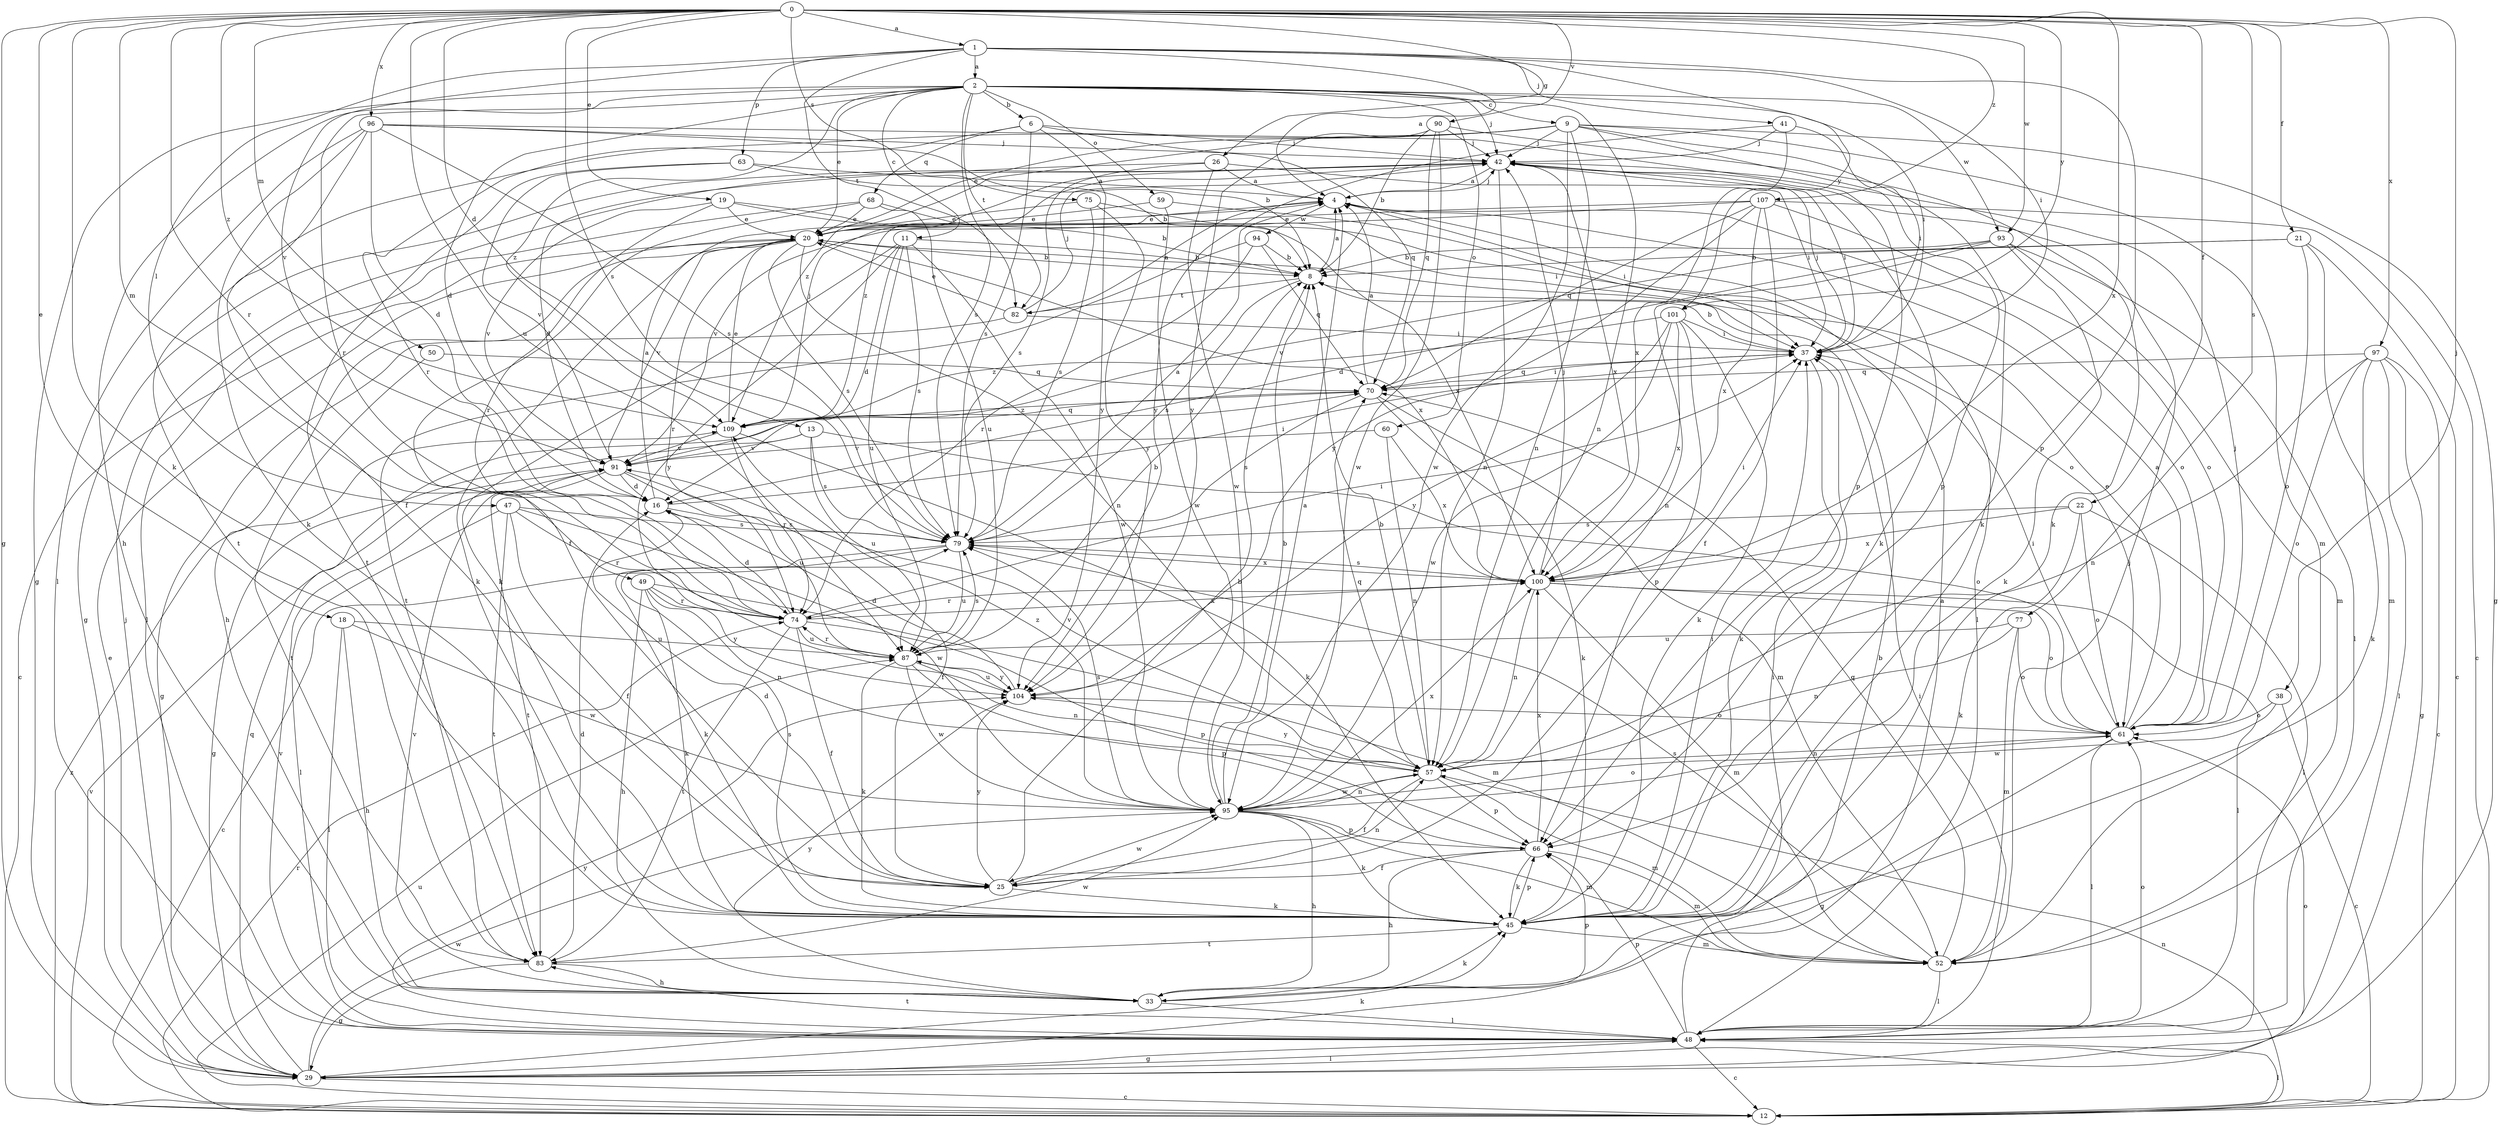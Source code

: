 strict digraph  {
0;
1;
2;
4;
6;
8;
9;
11;
12;
13;
16;
18;
19;
20;
21;
22;
25;
26;
29;
33;
37;
38;
41;
42;
45;
47;
48;
49;
50;
52;
57;
59;
60;
61;
63;
66;
68;
70;
74;
75;
77;
79;
82;
83;
87;
90;
91;
93;
94;
95;
96;
97;
100;
101;
104;
107;
109;
0 -> 1  [label=a];
0 -> 13  [label=d];
0 -> 18  [label=e];
0 -> 19  [label=e];
0 -> 21  [label=f];
0 -> 22  [label=f];
0 -> 26  [label=g];
0 -> 29  [label=g];
0 -> 38  [label=j];
0 -> 45  [label=k];
0 -> 49  [label=m];
0 -> 50  [label=m];
0 -> 74  [label=r];
0 -> 75  [label=s];
0 -> 77  [label=s];
0 -> 79  [label=s];
0 -> 87  [label=u];
0 -> 90  [label=v];
0 -> 93  [label=w];
0 -> 96  [label=x];
0 -> 97  [label=x];
0 -> 100  [label=x];
0 -> 101  [label=y];
0 -> 107  [label=z];
0 -> 109  [label=z];
1 -> 2  [label=a];
1 -> 4  [label=a];
1 -> 37  [label=i];
1 -> 41  [label=j];
1 -> 47  [label=l];
1 -> 63  [label=p];
1 -> 66  [label=p];
1 -> 82  [label=t];
1 -> 91  [label=v];
1 -> 101  [label=y];
2 -> 6  [label=b];
2 -> 9  [label=c];
2 -> 11  [label=c];
2 -> 16  [label=d];
2 -> 20  [label=e];
2 -> 29  [label=g];
2 -> 33  [label=h];
2 -> 37  [label=i];
2 -> 42  [label=j];
2 -> 57  [label=n];
2 -> 59  [label=o];
2 -> 60  [label=o];
2 -> 74  [label=r];
2 -> 79  [label=s];
2 -> 82  [label=t];
2 -> 93  [label=w];
2 -> 109  [label=z];
4 -> 20  [label=e];
4 -> 42  [label=j];
4 -> 48  [label=l];
4 -> 61  [label=o];
4 -> 94  [label=w];
6 -> 42  [label=j];
6 -> 68  [label=q];
6 -> 70  [label=q];
6 -> 74  [label=r];
6 -> 79  [label=s];
6 -> 104  [label=y];
8 -> 4  [label=a];
8 -> 79  [label=s];
8 -> 82  [label=t];
9 -> 20  [label=e];
9 -> 29  [label=g];
9 -> 42  [label=j];
9 -> 45  [label=k];
9 -> 52  [label=m];
9 -> 57  [label=n];
9 -> 66  [label=p];
9 -> 83  [label=t];
9 -> 95  [label=w];
9 -> 109  [label=z];
11 -> 8  [label=b];
11 -> 16  [label=d];
11 -> 45  [label=k];
11 -> 79  [label=s];
11 -> 87  [label=u];
11 -> 95  [label=w];
11 -> 104  [label=y];
12 -> 48  [label=l];
12 -> 57  [label=n];
12 -> 74  [label=r];
12 -> 87  [label=u];
12 -> 91  [label=v];
12 -> 109  [label=z];
13 -> 29  [label=g];
13 -> 61  [label=o];
13 -> 79  [label=s];
13 -> 87  [label=u];
13 -> 91  [label=v];
16 -> 4  [label=a];
16 -> 37  [label=i];
16 -> 79  [label=s];
18 -> 33  [label=h];
18 -> 48  [label=l];
18 -> 87  [label=u];
18 -> 95  [label=w];
19 -> 8  [label=b];
19 -> 20  [label=e];
19 -> 74  [label=r];
19 -> 91  [label=v];
19 -> 100  [label=x];
20 -> 8  [label=b];
20 -> 12  [label=c];
20 -> 33  [label=h];
20 -> 45  [label=k];
20 -> 57  [label=n];
20 -> 74  [label=r];
20 -> 79  [label=s];
20 -> 91  [label=v];
20 -> 100  [label=x];
21 -> 8  [label=b];
21 -> 12  [label=c];
21 -> 52  [label=m];
21 -> 61  [label=o];
21 -> 91  [label=v];
22 -> 45  [label=k];
22 -> 48  [label=l];
22 -> 61  [label=o];
22 -> 79  [label=s];
22 -> 100  [label=x];
25 -> 8  [label=b];
25 -> 16  [label=d];
25 -> 45  [label=k];
25 -> 57  [label=n];
25 -> 95  [label=w];
25 -> 104  [label=y];
26 -> 4  [label=a];
26 -> 16  [label=d];
26 -> 37  [label=i];
26 -> 79  [label=s];
26 -> 95  [label=w];
29 -> 12  [label=c];
29 -> 20  [label=e];
29 -> 42  [label=j];
29 -> 45  [label=k];
29 -> 48  [label=l];
29 -> 61  [label=o];
29 -> 70  [label=q];
29 -> 95  [label=w];
33 -> 4  [label=a];
33 -> 37  [label=i];
33 -> 45  [label=k];
33 -> 48  [label=l];
33 -> 66  [label=p];
33 -> 91  [label=v];
33 -> 104  [label=y];
37 -> 8  [label=b];
37 -> 42  [label=j];
37 -> 45  [label=k];
37 -> 70  [label=q];
38 -> 12  [label=c];
38 -> 61  [label=o];
38 -> 95  [label=w];
41 -> 37  [label=i];
41 -> 42  [label=j];
41 -> 100  [label=x];
41 -> 104  [label=y];
42 -> 4  [label=a];
42 -> 29  [label=g];
42 -> 37  [label=i];
42 -> 45  [label=k];
42 -> 57  [label=n];
42 -> 100  [label=x];
42 -> 109  [label=z];
45 -> 37  [label=i];
45 -> 52  [label=m];
45 -> 66  [label=p];
45 -> 79  [label=s];
45 -> 83  [label=t];
47 -> 25  [label=f];
47 -> 48  [label=l];
47 -> 74  [label=r];
47 -> 79  [label=s];
47 -> 83  [label=t];
47 -> 95  [label=w];
48 -> 8  [label=b];
48 -> 12  [label=c];
48 -> 29  [label=g];
48 -> 37  [label=i];
48 -> 61  [label=o];
48 -> 66  [label=p];
48 -> 83  [label=t];
48 -> 91  [label=v];
48 -> 104  [label=y];
49 -> 33  [label=h];
49 -> 45  [label=k];
49 -> 52  [label=m];
49 -> 57  [label=n];
49 -> 74  [label=r];
49 -> 104  [label=y];
50 -> 70  [label=q];
50 -> 83  [label=t];
52 -> 42  [label=j];
52 -> 48  [label=l];
52 -> 70  [label=q];
52 -> 79  [label=s];
57 -> 8  [label=b];
57 -> 25  [label=f];
57 -> 52  [label=m];
57 -> 66  [label=p];
57 -> 70  [label=q];
57 -> 91  [label=v];
57 -> 95  [label=w];
57 -> 104  [label=y];
59 -> 20  [label=e];
59 -> 37  [label=i];
59 -> 95  [label=w];
60 -> 57  [label=n];
60 -> 91  [label=v];
60 -> 100  [label=x];
61 -> 4  [label=a];
61 -> 20  [label=e];
61 -> 29  [label=g];
61 -> 37  [label=i];
61 -> 42  [label=j];
61 -> 48  [label=l];
61 -> 57  [label=n];
63 -> 4  [label=a];
63 -> 8  [label=b];
63 -> 83  [label=t];
63 -> 91  [label=v];
66 -> 25  [label=f];
66 -> 33  [label=h];
66 -> 45  [label=k];
66 -> 52  [label=m];
66 -> 100  [label=x];
68 -> 20  [label=e];
68 -> 25  [label=f];
68 -> 48  [label=l];
68 -> 61  [label=o];
68 -> 87  [label=u];
70 -> 4  [label=a];
70 -> 37  [label=i];
70 -> 45  [label=k];
70 -> 52  [label=m];
70 -> 79  [label=s];
70 -> 109  [label=z];
74 -> 16  [label=d];
74 -> 25  [label=f];
74 -> 37  [label=i];
74 -> 66  [label=p];
74 -> 83  [label=t];
74 -> 87  [label=u];
74 -> 100  [label=x];
75 -> 20  [label=e];
75 -> 37  [label=i];
75 -> 79  [label=s];
75 -> 104  [label=y];
77 -> 52  [label=m];
77 -> 57  [label=n];
77 -> 61  [label=o];
77 -> 87  [label=u];
79 -> 4  [label=a];
79 -> 12  [label=c];
79 -> 45  [label=k];
79 -> 87  [label=u];
79 -> 100  [label=x];
82 -> 4  [label=a];
82 -> 20  [label=e];
82 -> 29  [label=g];
82 -> 37  [label=i];
82 -> 42  [label=j];
83 -> 16  [label=d];
83 -> 29  [label=g];
83 -> 33  [label=h];
83 -> 95  [label=w];
87 -> 8  [label=b];
87 -> 45  [label=k];
87 -> 57  [label=n];
87 -> 66  [label=p];
87 -> 74  [label=r];
87 -> 79  [label=s];
87 -> 95  [label=w];
87 -> 104  [label=y];
90 -> 8  [label=b];
90 -> 42  [label=j];
90 -> 45  [label=k];
90 -> 70  [label=q];
90 -> 95  [label=w];
90 -> 104  [label=y];
91 -> 16  [label=d];
91 -> 25  [label=f];
91 -> 83  [label=t];
91 -> 87  [label=u];
93 -> 8  [label=b];
93 -> 16  [label=d];
93 -> 45  [label=k];
93 -> 48  [label=l];
93 -> 52  [label=m];
93 -> 57  [label=n];
94 -> 8  [label=b];
94 -> 70  [label=q];
94 -> 74  [label=r];
94 -> 83  [label=t];
95 -> 4  [label=a];
95 -> 8  [label=b];
95 -> 33  [label=h];
95 -> 45  [label=k];
95 -> 52  [label=m];
95 -> 57  [label=n];
95 -> 61  [label=o];
95 -> 66  [label=p];
95 -> 79  [label=s];
95 -> 100  [label=x];
95 -> 109  [label=z];
96 -> 8  [label=b];
96 -> 16  [label=d];
96 -> 25  [label=f];
96 -> 42  [label=j];
96 -> 45  [label=k];
96 -> 48  [label=l];
96 -> 66  [label=p];
96 -> 79  [label=s];
97 -> 12  [label=c];
97 -> 29  [label=g];
97 -> 45  [label=k];
97 -> 48  [label=l];
97 -> 57  [label=n];
97 -> 61  [label=o];
97 -> 70  [label=q];
100 -> 37  [label=i];
100 -> 42  [label=j];
100 -> 48  [label=l];
100 -> 52  [label=m];
100 -> 57  [label=n];
100 -> 61  [label=o];
100 -> 74  [label=r];
100 -> 79  [label=s];
101 -> 37  [label=i];
101 -> 45  [label=k];
101 -> 66  [label=p];
101 -> 95  [label=w];
101 -> 100  [label=x];
101 -> 104  [label=y];
101 -> 109  [label=z];
104 -> 16  [label=d];
104 -> 61  [label=o];
104 -> 87  [label=u];
107 -> 12  [label=c];
107 -> 20  [label=e];
107 -> 25  [label=f];
107 -> 61  [label=o];
107 -> 70  [label=q];
107 -> 91  [label=v];
107 -> 100  [label=x];
107 -> 104  [label=y];
109 -> 20  [label=e];
109 -> 42  [label=j];
109 -> 45  [label=k];
109 -> 70  [label=q];
109 -> 74  [label=r];
109 -> 91  [label=v];
}
